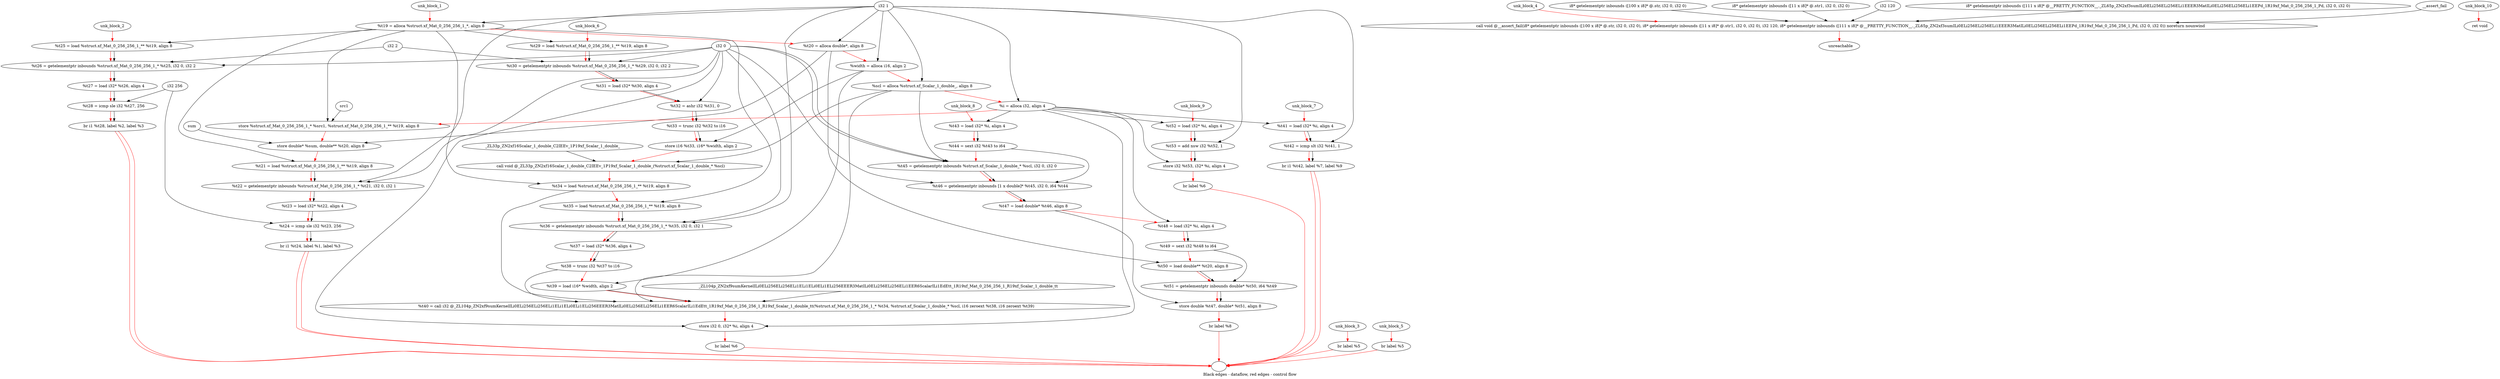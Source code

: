 digraph G {
compound=true
label="Black edges - dataflow, red edges - control flow"
"t19" [label="  %t19 = alloca %struct.xf_Mat_0_256_256_1_*, align 8"]
"t20" [label="  %t20 = alloca double*, align 8"]
"width" [label="  %width = alloca i16, align 2"]
"scl" [label="  %scl = alloca %struct.xf_Scalar_1_double_, align 8"]
"i" [label="  %i = alloca i32, align 4"]
"_1" [label="  store %struct.xf_Mat_0_256_256_1_* %src1, %struct.xf_Mat_0_256_256_1_** %t19, align 8"]
"_2" [label="  store double* %sum, double** %t20, align 8"]
"t21" [label="  %t21 = load %struct.xf_Mat_0_256_256_1_** %t19, align 8"]
"t22" [label="  %t22 = getelementptr inbounds %struct.xf_Mat_0_256_256_1_* %t21, i32 0, i32 1"]
"t23" [label="  %t23 = load i32* %t22, align 4"]
"t24" [label="  %t24 = icmp sle i32 %t23, 256"]
"_3" [label="  br i1 %t24, label %1, label %3"]
"unk_block_1" -> "t19"[color=red]
"i32 1" -> "t19"
"t19" -> "t20"[color=red weight=2]
"i32 1" -> "t20"
"t20" -> "width"[color=red weight=2]
"i32 1" -> "width"
"width" -> "scl"[color=red weight=2]
"i32 1" -> "scl"
"scl" -> "i"[color=red weight=2]
"i32 1" -> "i"
"i" -> "_1"[color=red weight=2]
"src1" -> "_1"
"t19" -> "_1"
"_1" -> "_2"[color=red weight=2]
"sum" -> "_2"
"t20" -> "_2"
"_2" -> "t21"[color=red weight=2]
"t19" -> "t21"
"t21" -> "t22"[color=red weight=2]
"t21" -> "t22"
"i32 0" -> "t22"
"i32 1" -> "t22"
"t22" -> "t23"[color=red weight=2]
"t22" -> "t23"
"t23" -> "t24"[color=red weight=2]
"t23" -> "t24"
"i32 256" -> "t24"
"t24" -> "_3"[color=red weight=2]
"t24" -> "_3"
"_3" -> ""[color=red]
"_3" -> ""[color=red]

"t25" [label="  %t25 = load %struct.xf_Mat_0_256_256_1_** %t19, align 8"]
"t26" [label="  %t26 = getelementptr inbounds %struct.xf_Mat_0_256_256_1_* %t25, i32 0, i32 2"]
"t27" [label="  %t27 = load i32* %t26, align 4"]
"t28" [label="  %t28 = icmp sle i32 %t27, 256"]
"_4" [label="  br i1 %t28, label %2, label %3"]
"unk_block_2" -> "t25"[color=red]
"t19" -> "t25"
"t25" -> "t26"[color=red weight=2]
"t25" -> "t26"
"i32 0" -> "t26"
"i32 2" -> "t26"
"t26" -> "t27"[color=red weight=2]
"t26" -> "t27"
"t27" -> "t28"[color=red weight=2]
"t27" -> "t28"
"i32 256" -> "t28"
"t28" -> "_4"[color=red weight=2]
"t28" -> "_4"
"_4" -> ""[color=red]
"_4" -> ""[color=red]

"_5" [label="  br label %5"]
"unk_block_3" -> "_5"[color=red]
"_5" -> ""[color=red]

"_6" [label="  call void @__assert_fail(i8* getelementptr inbounds ([100 x i8]* @.str, i32 0, i32 0), i8* getelementptr inbounds ([11 x i8]* @.str1, i32 0, i32 0), i32 120, i8* getelementptr inbounds ([111 x i8]* @__PRETTY_FUNCTION__._ZL65p_ZN2xf3sumILi0ELi256ELi256ELi1EEER3MatILi0ELi256ELi256ELi1EEPd_1R19xf_Mat_0_256_256_1_Pd, i32 0, i32 0)) noreturn nounwind"]
"_7" [label="  unreachable"]
"unk_block_4" -> "_6"[color=red]
"i8* getelementptr inbounds ([100 x i8]* @.str, i32 0, i32 0)" -> "_6"
"i8* getelementptr inbounds ([11 x i8]* @.str1, i32 0, i32 0)" -> "_6"
"i32 120" -> "_6"
"i8* getelementptr inbounds ([111 x i8]* @__PRETTY_FUNCTION__._ZL65p_ZN2xf3sumILi0ELi256ELi256ELi1EEER3MatILi0ELi256ELi256ELi1EEPd_1R19xf_Mat_0_256_256_1_Pd, i32 0, i32 0)" -> "_6"
"__assert_fail" -> "_6"
"_6" -> "_7"[color=red weight=2]

"_8" [label="  br label %5"]
"unk_block_5" -> "_8"[color=red]
"_8" -> ""[color=red]

"t29" [label="  %t29 = load %struct.xf_Mat_0_256_256_1_** %t19, align 8"]
"t30" [label="  %t30 = getelementptr inbounds %struct.xf_Mat_0_256_256_1_* %t29, i32 0, i32 2"]
"t31" [label="  %t31 = load i32* %t30, align 4"]
"t32" [label="  %t32 = ashr i32 %t31, 0"]
"t33" [label="  %t33 = trunc i32 %t32 to i16"]
"_9" [label="  store i16 %t33, i16* %width, align 2"]
"_10" [label="  call void @_ZL33p_ZN2xf16Scalar_1_double_C2IEEv_1P19xf_Scalar_1_double_(%struct.xf_Scalar_1_double_* %scl)"]
"t34" [label="  %t34 = load %struct.xf_Mat_0_256_256_1_** %t19, align 8"]
"t35" [label="  %t35 = load %struct.xf_Mat_0_256_256_1_** %t19, align 8"]
"t36" [label="  %t36 = getelementptr inbounds %struct.xf_Mat_0_256_256_1_* %t35, i32 0, i32 1"]
"t37" [label="  %t37 = load i32* %t36, align 4"]
"t38" [label="  %t38 = trunc i32 %t37 to i16"]
"t39" [label="  %t39 = load i16* %width, align 2"]
"t40" [label="  %t40 = call i32 @_ZL104p_ZN2xf9sumKernelILi0ELi256ELi256ELi1ELi1ELi0ELi1ELi256EEER3MatILi0ELi256ELi256ELi1EER6ScalarILi1EdEtt_1R19xf_Mat_0_256_256_1_R19xf_Scalar_1_double_tt(%struct.xf_Mat_0_256_256_1_* %t34, %struct.xf_Scalar_1_double_* %scl, i16 zeroext %t38, i16 zeroext %t39)"]
"_11" [label="  store i32 0, i32* %i, align 4"]
"_12" [label="  br label %6"]
"unk_block_6" -> "t29"[color=red]
"t19" -> "t29"
"t29" -> "t30"[color=red weight=2]
"t29" -> "t30"
"i32 0" -> "t30"
"i32 2" -> "t30"
"t30" -> "t31"[color=red weight=2]
"t30" -> "t31"
"t31" -> "t32"[color=red weight=2]
"t31" -> "t32"
"i32 0" -> "t32"
"t32" -> "t33"[color=red weight=2]
"t32" -> "t33"
"t33" -> "_9"[color=red weight=2]
"t33" -> "_9"
"width" -> "_9"
"_9" -> "_10"[color=red weight=2]
"scl" -> "_10"
"_ZL33p_ZN2xf16Scalar_1_double_C2IEEv_1P19xf_Scalar_1_double_" -> "_10"
"_10" -> "t34"[color=red weight=2]
"t19" -> "t34"
"t34" -> "t35"[color=red weight=2]
"t19" -> "t35"
"t35" -> "t36"[color=red weight=2]
"t35" -> "t36"
"i32 0" -> "t36"
"i32 1" -> "t36"
"t36" -> "t37"[color=red weight=2]
"t36" -> "t37"
"t37" -> "t38"[color=red weight=2]
"t37" -> "t38"
"t38" -> "t39"[color=red weight=2]
"width" -> "t39"
"t39" -> "t40"[color=red weight=2]
"t34" -> "t40"
"scl" -> "t40"
"t38" -> "t40"
"t39" -> "t40"
"_ZL104p_ZN2xf9sumKernelILi0ELi256ELi256ELi1ELi1ELi0ELi1ELi256EEER3MatILi0ELi256ELi256ELi1EER6ScalarILi1EdEtt_1R19xf_Mat_0_256_256_1_R19xf_Scalar_1_double_tt" -> "t40"
"t40" -> "_11"[color=red weight=2]
"i32 0" -> "_11"
"i" -> "_11"
"_11" -> "_12"[color=red weight=2]
"_12" -> ""[color=red]

"t41" [label="  %t41 = load i32* %i, align 4"]
"t42" [label="  %t42 = icmp slt i32 %t41, 1"]
"_13" [label="  br i1 %t42, label %7, label %9"]
"unk_block_7" -> "t41"[color=red]
"i" -> "t41"
"t41" -> "t42"[color=red weight=2]
"t41" -> "t42"
"i32 1" -> "t42"
"t42" -> "_13"[color=red weight=2]
"t42" -> "_13"
"_13" -> ""[color=red]
"_13" -> ""[color=red]

"t43" [label="  %t43 = load i32* %i, align 4"]
"t44" [label="  %t44 = sext i32 %t43 to i64"]
"t45" [label="  %t45 = getelementptr inbounds %struct.xf_Scalar_1_double_* %scl, i32 0, i32 0"]
"t46" [label="  %t46 = getelementptr inbounds [1 x double]* %t45, i32 0, i64 %t44"]
"t47" [label="  %t47 = load double* %t46, align 8"]
"t48" [label="  %t48 = load i32* %i, align 4"]
"t49" [label="  %t49 = sext i32 %t48 to i64"]
"t50" [label="  %t50 = load double** %t20, align 8"]
"t51" [label="  %t51 = getelementptr inbounds double* %t50, i64 %t49"]
"_14" [label="  store double %t47, double* %t51, align 8"]
"_15" [label="  br label %8"]
"unk_block_8" -> "t43"[color=red]
"i" -> "t43"
"t43" -> "t44"[color=red weight=2]
"t43" -> "t44"
"t44" -> "t45"[color=red weight=2]
"scl" -> "t45"
"i32 0" -> "t45"
"i32 0" -> "t45"
"t45" -> "t46"[color=red weight=2]
"t45" -> "t46"
"i32 0" -> "t46"
"t44" -> "t46"
"t46" -> "t47"[color=red weight=2]
"t46" -> "t47"
"t47" -> "t48"[color=red weight=2]
"i" -> "t48"
"t48" -> "t49"[color=red weight=2]
"t48" -> "t49"
"t49" -> "t50"[color=red weight=2]
"t20" -> "t50"
"t50" -> "t51"[color=red weight=2]
"t50" -> "t51"
"t49" -> "t51"
"t51" -> "_14"[color=red weight=2]
"t47" -> "_14"
"t51" -> "_14"
"_14" -> "_15"[color=red weight=2]
"_15" -> ""[color=red]

"t52" [label="  %t52 = load i32* %i, align 4"]
"t53" [label="  %t53 = add nsw i32 %t52, 1"]
"_16" [label="  store i32 %t53, i32* %i, align 4"]
"_17" [label="  br label %6"]
"unk_block_9" -> "t52"[color=red]
"i" -> "t52"
"t52" -> "t53"[color=red weight=2]
"t52" -> "t53"
"i32 1" -> "t53"
"t53" -> "_16"[color=red weight=2]
"t53" -> "_16"
"i" -> "_16"
"_16" -> "_17"[color=red weight=2]
"_17" -> ""[color=red]

"_18" [label="  ret void"]
"unk_block_10" -> "_18"[color=red]

}
